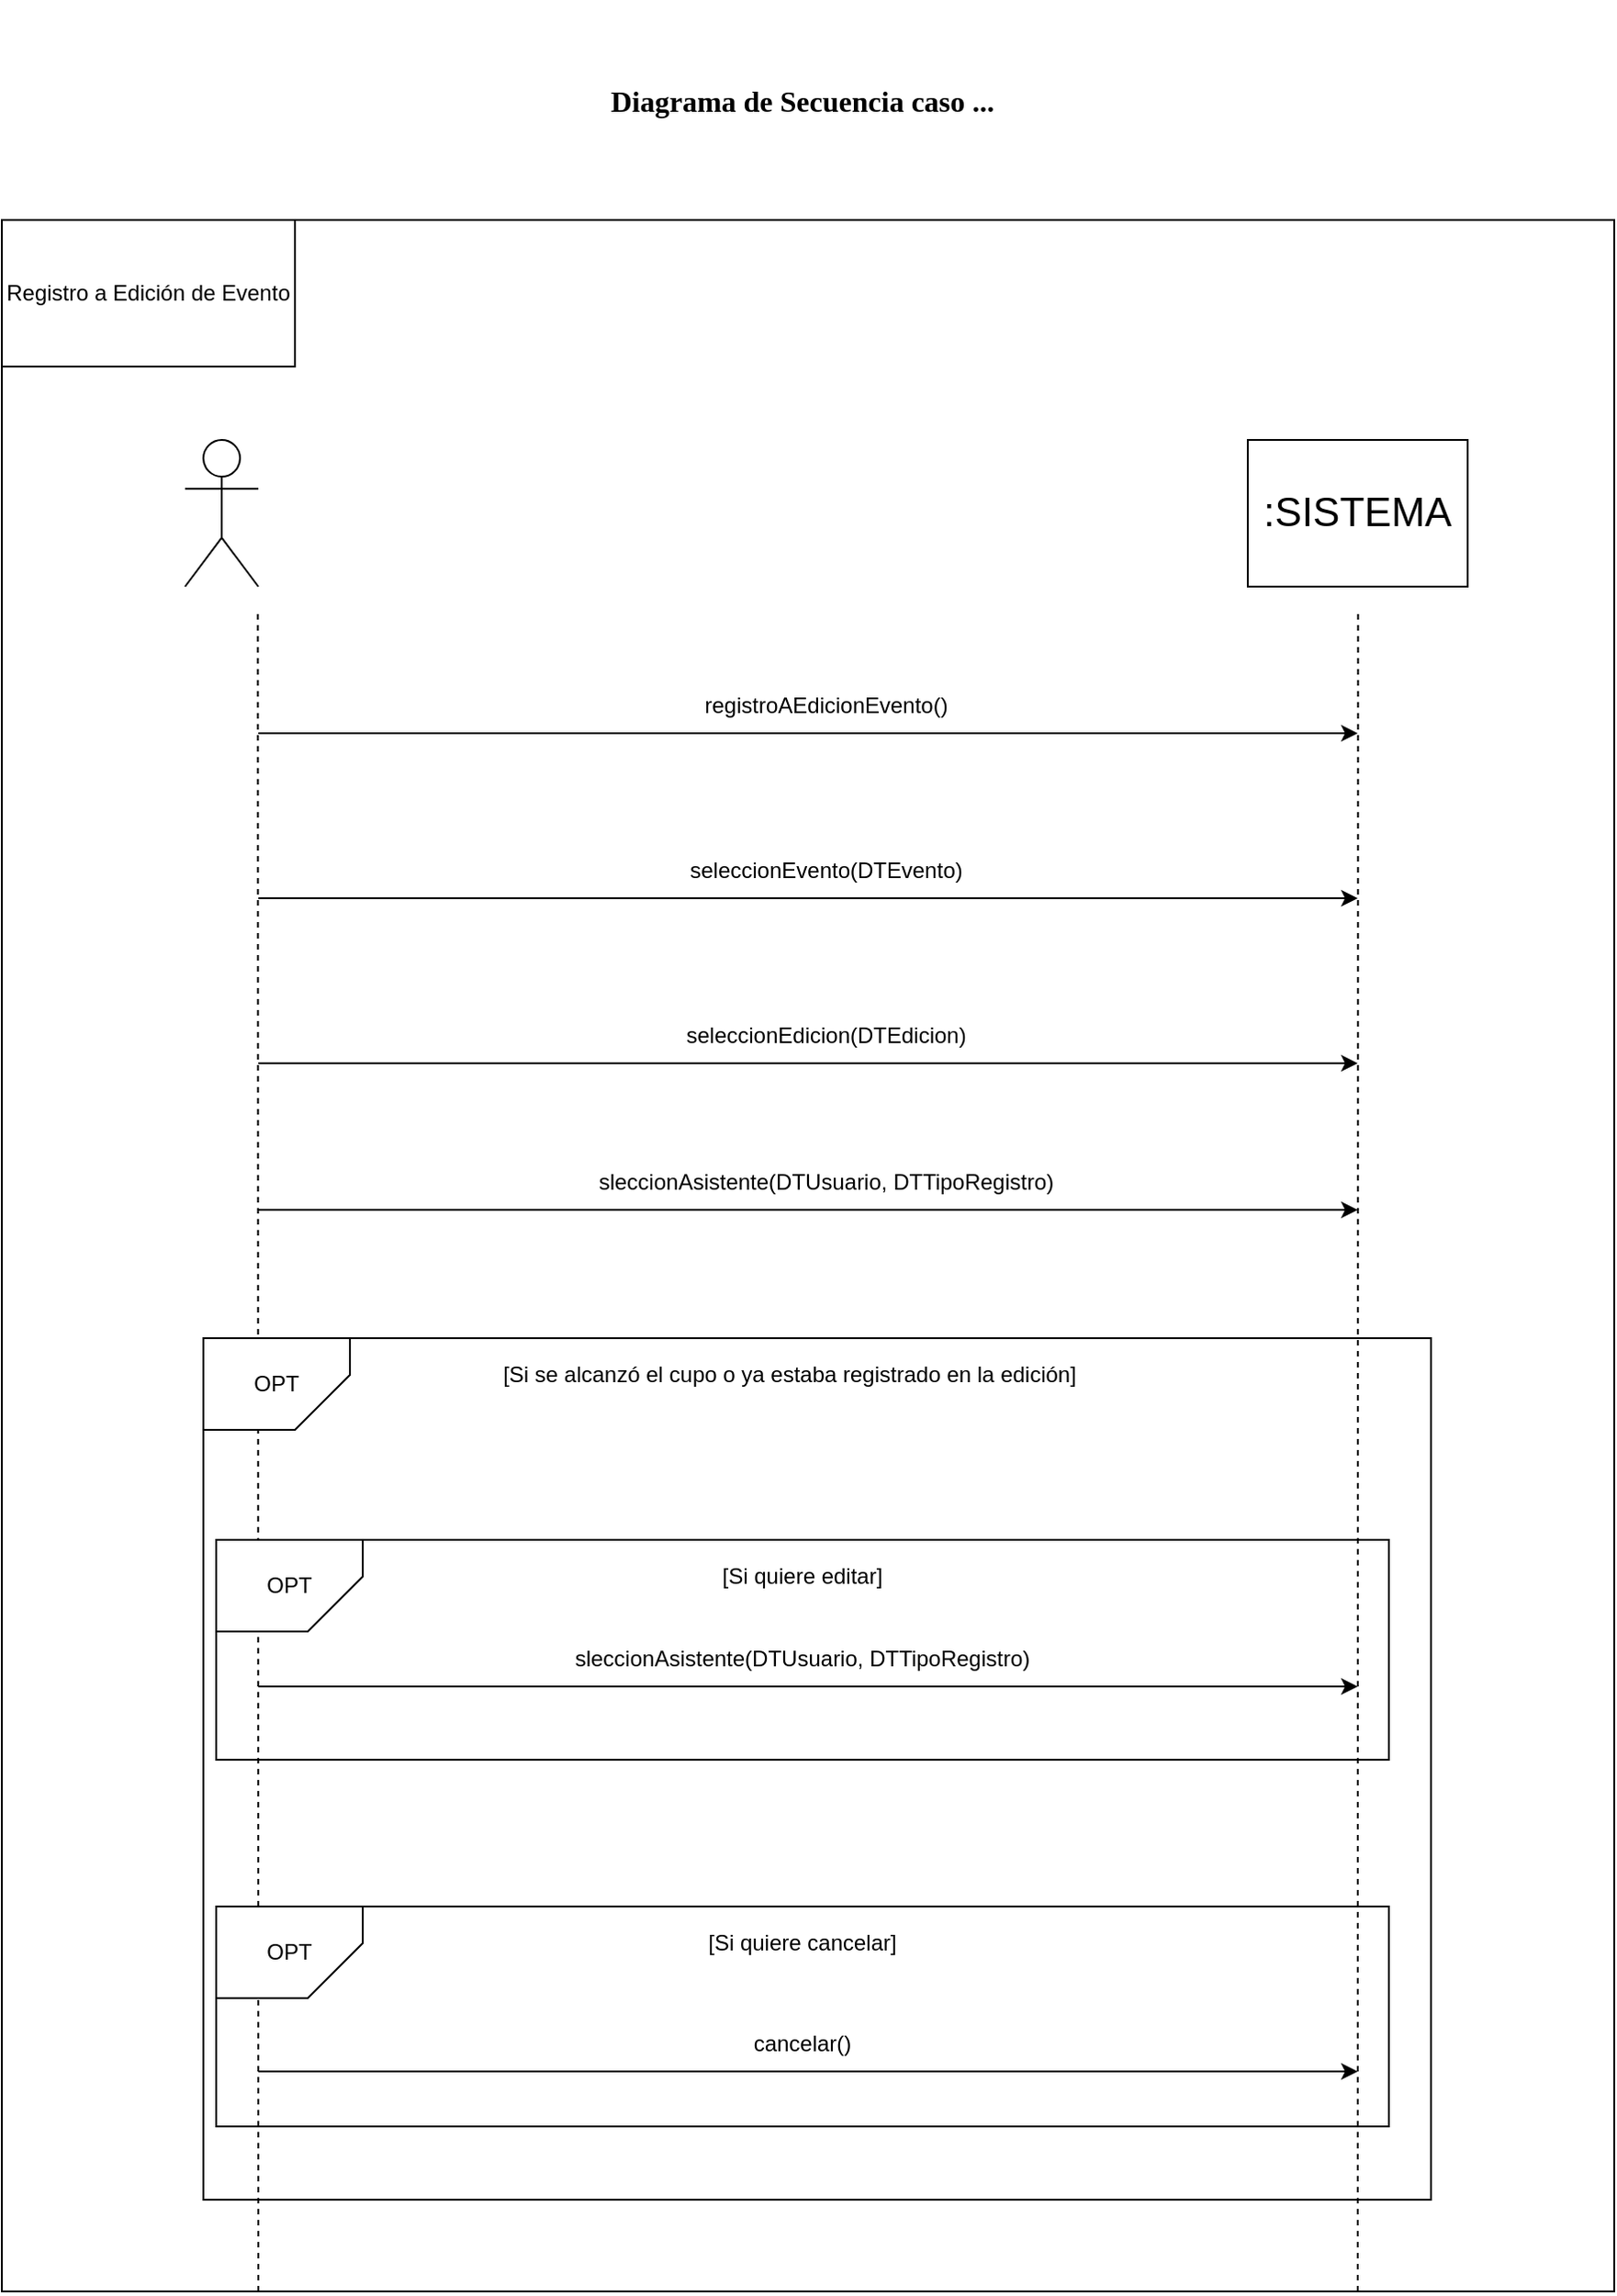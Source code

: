 <mxfile version="28.1.0">
  <diagram name="Page-1" id="SFngXKMeFKJR5RbvRdrw">
    <mxGraphModel dx="163" dy="97" grid="1" gridSize="10" guides="1" tooltips="1" connect="1" arrows="1" fold="1" page="1" pageScale="1" pageWidth="850" pageHeight="1100" math="0" shadow="0">
      <root>
        <mxCell id="0" />
        <mxCell id="1" parent="0" />
        <mxCell id="XvD1D9-V97MnuDnXe-HW-22" value="" style="rounded=0;whiteSpace=wrap;html=1;fillColor=none;movable=1;resizable=1;rotatable=1;deletable=1;editable=1;locked=0;connectable=1;" vertex="1" parent="1">
          <mxGeometry x="340" y="230" width="880" height="1130" as="geometry" />
        </mxCell>
        <mxCell id="XvD1D9-V97MnuDnXe-HW-1" value="&lt;font face=&quot;Times New Roman&quot;&gt;&lt;span style=&quot;font-size: 16px;&quot;&gt;&lt;b&gt;Diagrama de Secuencia caso ...&lt;/b&gt;&lt;/span&gt;&lt;/font&gt;" style="text;html=1;align=center;verticalAlign=middle;whiteSpace=wrap;rounded=0;" vertex="1" parent="1">
          <mxGeometry x="547" y="110" width="460" height="110" as="geometry" />
        </mxCell>
        <mxCell id="XvD1D9-V97MnuDnXe-HW-2" value="Registro a Edición de Evento" style="rounded=0;whiteSpace=wrap;html=1;" vertex="1" parent="1">
          <mxGeometry x="340" y="230" width="160" height="80" as="geometry" />
        </mxCell>
        <mxCell id="XvD1D9-V97MnuDnXe-HW-3" value="" style="shape=umlActor;verticalLabelPosition=bottom;verticalAlign=top;html=1;outlineConnect=0;" vertex="1" parent="1">
          <mxGeometry x="440" y="350" width="40" height="80" as="geometry" />
        </mxCell>
        <mxCell id="XvD1D9-V97MnuDnXe-HW-4" value="&lt;font style=&quot;font-size: 22px;&quot;&gt;:SISTEMA&lt;/font&gt;" style="rounded=0;whiteSpace=wrap;html=1;" vertex="1" parent="1">
          <mxGeometry x="1020" y="350" width="120" height="80" as="geometry" />
        </mxCell>
        <mxCell id="XvD1D9-V97MnuDnXe-HW-5" value="" style="endArrow=classic;html=1;rounded=0;" edge="1" parent="1">
          <mxGeometry width="50" height="50" relative="1" as="geometry">
            <mxPoint x="480" y="510" as="sourcePoint" />
            <mxPoint x="1080" y="510" as="targetPoint" />
          </mxGeometry>
        </mxCell>
        <mxCell id="XvD1D9-V97MnuDnXe-HW-6" value="registroAEdicionEvento()" style="text;html=1;align=center;verticalAlign=middle;whiteSpace=wrap;rounded=0;" vertex="1" parent="1">
          <mxGeometry x="550" y="480" width="480" height="30" as="geometry" />
        </mxCell>
        <mxCell id="XvD1D9-V97MnuDnXe-HW-7" value="" style="endArrow=none;dashed=1;html=1;rounded=0;" edge="1" parent="1">
          <mxGeometry width="50" height="50" relative="1" as="geometry">
            <mxPoint x="479.72" y="445" as="sourcePoint" />
            <mxPoint x="480" y="1360" as="targetPoint" />
          </mxGeometry>
        </mxCell>
        <mxCell id="XvD1D9-V97MnuDnXe-HW-8" value="" style="endArrow=none;dashed=1;html=1;rounded=0;" edge="1" parent="1">
          <mxGeometry width="50" height="50" relative="1" as="geometry">
            <mxPoint x="1080.2" y="445" as="sourcePoint" />
            <mxPoint x="1080" y="1360" as="targetPoint" />
          </mxGeometry>
        </mxCell>
        <mxCell id="XvD1D9-V97MnuDnXe-HW-45" value="" style="rounded=0;whiteSpace=wrap;html=1;fillColor=none;" vertex="1" parent="1">
          <mxGeometry x="450" y="840" width="670" height="470" as="geometry" />
        </mxCell>
        <mxCell id="XvD1D9-V97MnuDnXe-HW-46" value="[Si se alcanzó el cupo o ya estaba registrado en la edición]" style="text;html=1;align=center;verticalAlign=middle;whiteSpace=wrap;rounded=0;" vertex="1" parent="1">
          <mxGeometry x="530" y="840" width="480" height="40" as="geometry" />
        </mxCell>
        <mxCell id="XvD1D9-V97MnuDnXe-HW-48" value="OPT" style="shape=card;whiteSpace=wrap;html=1;flipV=1;flipH=1;" vertex="1" parent="1">
          <mxGeometry x="450" y="840" width="80" height="50" as="geometry" />
        </mxCell>
        <mxCell id="XvD1D9-V97MnuDnXe-HW-55" value="" style="endArrow=classic;html=1;rounded=0;" edge="1" parent="1">
          <mxGeometry width="50" height="50" relative="1" as="geometry">
            <mxPoint x="480" y="600" as="sourcePoint" />
            <mxPoint x="1080" y="600" as="targetPoint" />
          </mxGeometry>
        </mxCell>
        <mxCell id="XvD1D9-V97MnuDnXe-HW-56" value="seleccionEvento(DTEvento)" style="text;html=1;align=center;verticalAlign=middle;whiteSpace=wrap;rounded=0;" vertex="1" parent="1">
          <mxGeometry x="550" y="570" width="480" height="30" as="geometry" />
        </mxCell>
        <mxCell id="XvD1D9-V97MnuDnXe-HW-57" value="" style="endArrow=classic;html=1;rounded=0;" edge="1" parent="1">
          <mxGeometry width="50" height="50" relative="1" as="geometry">
            <mxPoint x="480" y="690" as="sourcePoint" />
            <mxPoint x="1080" y="690" as="targetPoint" />
          </mxGeometry>
        </mxCell>
        <mxCell id="XvD1D9-V97MnuDnXe-HW-58" value="seleccionEdicion(DTEdicion)" style="text;html=1;align=center;verticalAlign=middle;whiteSpace=wrap;rounded=0;" vertex="1" parent="1">
          <mxGeometry x="550" y="660" width="480" height="30" as="geometry" />
        </mxCell>
        <mxCell id="XvD1D9-V97MnuDnXe-HW-59" value="" style="endArrow=classic;html=1;rounded=0;" edge="1" parent="1">
          <mxGeometry width="50" height="50" relative="1" as="geometry">
            <mxPoint x="480" y="770" as="sourcePoint" />
            <mxPoint x="1080" y="770" as="targetPoint" />
          </mxGeometry>
        </mxCell>
        <mxCell id="XvD1D9-V97MnuDnXe-HW-60" value="sleccionAsistente(DTUsuario, DTTipoRegistro)" style="text;html=1;align=center;verticalAlign=middle;whiteSpace=wrap;rounded=0;" vertex="1" parent="1">
          <mxGeometry x="550" y="740" width="480" height="30" as="geometry" />
        </mxCell>
        <mxCell id="XvD1D9-V97MnuDnXe-HW-62" value="" style="rounded=0;whiteSpace=wrap;html=1;fillColor=none;" vertex="1" parent="1">
          <mxGeometry x="457" y="950" width="640" height="120" as="geometry" />
        </mxCell>
        <mxCell id="XvD1D9-V97MnuDnXe-HW-63" value="[Si quiere editar]" style="text;html=1;align=center;verticalAlign=middle;whiteSpace=wrap;rounded=0;" vertex="1" parent="1">
          <mxGeometry x="537" y="950" width="480" height="40" as="geometry" />
        </mxCell>
        <mxCell id="XvD1D9-V97MnuDnXe-HW-64" value="sleccionAsistente(DTUsuario, DTTipoRegistro)" style="text;html=1;align=center;verticalAlign=middle;whiteSpace=wrap;rounded=0;" vertex="1" parent="1">
          <mxGeometry x="537" y="1000" width="480" height="30" as="geometry" />
        </mxCell>
        <mxCell id="XvD1D9-V97MnuDnXe-HW-65" value="OPT" style="shape=card;whiteSpace=wrap;html=1;flipV=1;flipH=1;" vertex="1" parent="1">
          <mxGeometry x="457" y="950" width="80" height="50" as="geometry" />
        </mxCell>
        <mxCell id="XvD1D9-V97MnuDnXe-HW-66" value="" style="rounded=0;whiteSpace=wrap;html=1;fillColor=none;" vertex="1" parent="1">
          <mxGeometry x="457" y="1150" width="640" height="120" as="geometry" />
        </mxCell>
        <mxCell id="XvD1D9-V97MnuDnXe-HW-67" value="[Si quiere cancelar]" style="text;html=1;align=center;verticalAlign=middle;whiteSpace=wrap;rounded=0;" vertex="1" parent="1">
          <mxGeometry x="537" y="1150" width="480" height="40" as="geometry" />
        </mxCell>
        <mxCell id="XvD1D9-V97MnuDnXe-HW-68" value="cancelar()" style="text;html=1;align=center;verticalAlign=middle;whiteSpace=wrap;rounded=0;" vertex="1" parent="1">
          <mxGeometry x="537" y="1210" width="480" height="30" as="geometry" />
        </mxCell>
        <mxCell id="XvD1D9-V97MnuDnXe-HW-69" value="OPT" style="shape=card;whiteSpace=wrap;html=1;flipV=1;flipH=1;" vertex="1" parent="1">
          <mxGeometry x="457" y="1150" width="80" height="50" as="geometry" />
        </mxCell>
        <mxCell id="XvD1D9-V97MnuDnXe-HW-71" value="" style="endArrow=classic;html=1;rounded=0;" edge="1" parent="1">
          <mxGeometry width="50" height="50" relative="1" as="geometry">
            <mxPoint x="480" y="1030" as="sourcePoint" />
            <mxPoint x="1080" y="1030" as="targetPoint" />
          </mxGeometry>
        </mxCell>
        <mxCell id="XvD1D9-V97MnuDnXe-HW-73" value="" style="endArrow=classic;html=1;rounded=0;" edge="1" parent="1">
          <mxGeometry width="50" height="50" relative="1" as="geometry">
            <mxPoint x="480" y="1240" as="sourcePoint" />
            <mxPoint x="1080" y="1240" as="targetPoint" />
          </mxGeometry>
        </mxCell>
      </root>
    </mxGraphModel>
  </diagram>
</mxfile>
